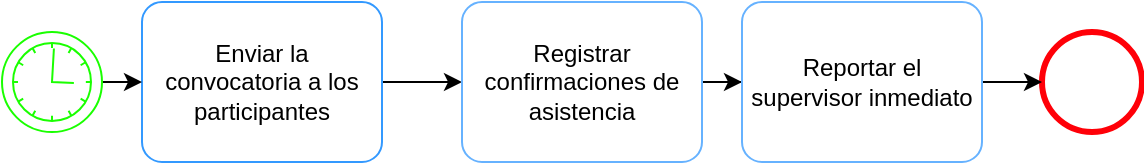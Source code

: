 <mxfile version="20.8.13" type="device"><diagram name="Page-1" id="LdKFwSt2TuGN7ML9AknK"><mxGraphModel dx="725" dy="387" grid="1" gridSize="10" guides="1" tooltips="1" connect="1" arrows="1" fold="1" page="1" pageScale="1" pageWidth="850" pageHeight="1100" math="0" shadow="0"><root><mxCell id="0"/><mxCell id="1" parent="0"/><mxCell id="R3C_Jn_EsRaRX5U3OPpW-2" value="" style="points=[[0.145,0.145,0],[0.5,0,0],[0.855,0.145,0],[1,0.5,0],[0.855,0.855,0],[0.5,1,0],[0.145,0.855,0],[0,0.5,0]];shape=mxgraph.bpmn.event;html=1;verticalLabelPosition=bottom;labelBackgroundColor=#ffffff;verticalAlign=top;align=center;perimeter=ellipsePerimeter;outlineConnect=0;aspect=fixed;outline=end;symbol=terminate2;strokeColor=#FF0008;" vertex="1" parent="1"><mxGeometry x="530" y="175" width="50" height="50" as="geometry"/></mxCell><mxCell id="R3C_Jn_EsRaRX5U3OPpW-8" style="edgeStyle=orthogonalEdgeStyle;rounded=0;orthogonalLoop=1;jettySize=auto;html=1;entryX=0;entryY=0.5;entryDx=0;entryDy=0;entryPerimeter=0;" edge="1" parent="1" source="R3C_Jn_EsRaRX5U3OPpW-3" target="R3C_Jn_EsRaRX5U3OPpW-4"><mxGeometry relative="1" as="geometry"/></mxCell><mxCell id="R3C_Jn_EsRaRX5U3OPpW-3" value="Enviar la convocatoria a los participantes" style="points=[[0.25,0,0],[0.5,0,0],[0.75,0,0],[1,0.25,0],[1,0.5,0],[1,0.75,0],[0.75,1,0],[0.5,1,0],[0.25,1,0],[0,0.75,0],[0,0.5,0],[0,0.25,0]];shape=mxgraph.bpmn.task;whiteSpace=wrap;rectStyle=rounded;size=10;html=1;taskMarker=abstract;strokeColor=#3399FF;" vertex="1" parent="1"><mxGeometry x="80" y="160" width="120" height="80" as="geometry"/></mxCell><mxCell id="R3C_Jn_EsRaRX5U3OPpW-9" style="edgeStyle=orthogonalEdgeStyle;rounded=0;orthogonalLoop=1;jettySize=auto;html=1;entryX=0;entryY=0.5;entryDx=0;entryDy=0;entryPerimeter=0;" edge="1" parent="1" source="R3C_Jn_EsRaRX5U3OPpW-4" target="R3C_Jn_EsRaRX5U3OPpW-5"><mxGeometry relative="1" as="geometry"/></mxCell><mxCell id="R3C_Jn_EsRaRX5U3OPpW-4" value="Registrar confirmaciones de asistencia" style="points=[[0.25,0,0],[0.5,0,0],[0.75,0,0],[1,0.25,0],[1,0.5,0],[1,0.75,0],[0.75,1,0],[0.5,1,0],[0.25,1,0],[0,0.75,0],[0,0.5,0],[0,0.25,0]];shape=mxgraph.bpmn.task;whiteSpace=wrap;rectStyle=rounded;size=10;html=1;taskMarker=abstract;strokeColor=#66B2FF;" vertex="1" parent="1"><mxGeometry x="240" y="160" width="120" height="80" as="geometry"/></mxCell><mxCell id="R3C_Jn_EsRaRX5U3OPpW-10" style="edgeStyle=orthogonalEdgeStyle;rounded=0;orthogonalLoop=1;jettySize=auto;html=1;entryX=0;entryY=0.5;entryDx=0;entryDy=0;entryPerimeter=0;" edge="1" parent="1" source="R3C_Jn_EsRaRX5U3OPpW-5" target="R3C_Jn_EsRaRX5U3OPpW-2"><mxGeometry relative="1" as="geometry"/></mxCell><mxCell id="R3C_Jn_EsRaRX5U3OPpW-5" value="Reportar el supervisor inmediato" style="points=[[0.25,0,0],[0.5,0,0],[0.75,0,0],[1,0.25,0],[1,0.5,0],[1,0.75,0],[0.75,1,0],[0.5,1,0],[0.25,1,0],[0,0.75,0],[0,0.5,0],[0,0.25,0]];shape=mxgraph.bpmn.task;whiteSpace=wrap;rectStyle=rounded;size=10;html=1;taskMarker=abstract;strokeColor=#66B2FF;" vertex="1" parent="1"><mxGeometry x="380" y="160" width="120" height="80" as="geometry"/></mxCell><mxCell id="R3C_Jn_EsRaRX5U3OPpW-6" value="" style="endArrow=classic;html=1;rounded=0;exitX=1;exitY=0.5;exitDx=0;exitDy=0;exitPerimeter=0;entryX=0;entryY=0.5;entryDx=0;entryDy=0;entryPerimeter=0;" edge="1" parent="1" target="R3C_Jn_EsRaRX5U3OPpW-3"><mxGeometry width="50" height="50" relative="1" as="geometry"><mxPoint x="60" y="200" as="sourcePoint"/><mxPoint x="230" y="180" as="targetPoint"/></mxGeometry></mxCell><mxCell id="R3C_Jn_EsRaRX5U3OPpW-12" value="" style="points=[[0.145,0.145,0],[0.5,0,0],[0.855,0.145,0],[1,0.5,0],[0.855,0.855,0],[0.5,1,0],[0.145,0.855,0],[0,0.5,0]];shape=mxgraph.bpmn.event;html=1;verticalLabelPosition=bottom;labelBackgroundColor=#ffffff;verticalAlign=top;align=center;perimeter=ellipsePerimeter;outlineConnect=0;aspect=fixed;outline=standard;symbol=timer;strokeColor=#1AFF00;" vertex="1" parent="1"><mxGeometry x="10" y="175" width="50" height="50" as="geometry"/></mxCell></root></mxGraphModel></diagram></mxfile>